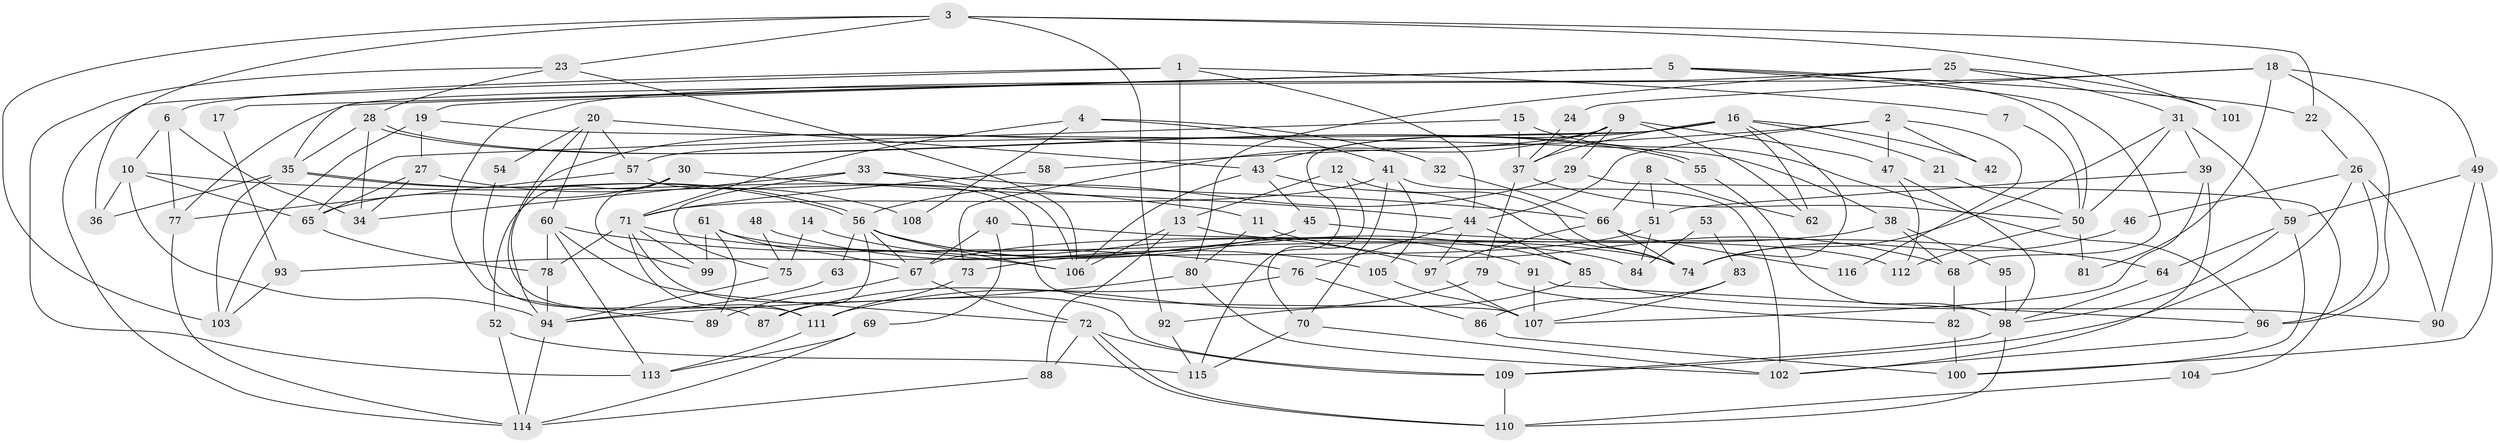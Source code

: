 // coarse degree distribution, {2: 0.13043478260869565, 3: 0.10869565217391304, 6: 0.08695652173913043, 5: 0.2608695652173913, 4: 0.1956521739130435, 8: 0.06521739130434782, 13: 0.021739130434782608, 7: 0.021739130434782608, 9: 0.021739130434782608, 10: 0.06521739130434782, 12: 0.021739130434782608}
// Generated by graph-tools (version 1.1) at 2025/55/03/04/25 21:55:08]
// undirected, 116 vertices, 232 edges
graph export_dot {
graph [start="1"]
  node [color=gray90,style=filled];
  1;
  2;
  3;
  4;
  5;
  6;
  7;
  8;
  9;
  10;
  11;
  12;
  13;
  14;
  15;
  16;
  17;
  18;
  19;
  20;
  21;
  22;
  23;
  24;
  25;
  26;
  27;
  28;
  29;
  30;
  31;
  32;
  33;
  34;
  35;
  36;
  37;
  38;
  39;
  40;
  41;
  42;
  43;
  44;
  45;
  46;
  47;
  48;
  49;
  50;
  51;
  52;
  53;
  54;
  55;
  56;
  57;
  58;
  59;
  60;
  61;
  62;
  63;
  64;
  65;
  66;
  67;
  68;
  69;
  70;
  71;
  72;
  73;
  74;
  75;
  76;
  77;
  78;
  79;
  80;
  81;
  82;
  83;
  84;
  85;
  86;
  87;
  88;
  89;
  90;
  91;
  92;
  93;
  94;
  95;
  96;
  97;
  98;
  99;
  100;
  101;
  102;
  103;
  104;
  105;
  106;
  107;
  108;
  109;
  110;
  111;
  112;
  113;
  114;
  115;
  116;
  1 -- 13;
  1 -- 114;
  1 -- 6;
  1 -- 7;
  1 -- 44;
  2 -- 47;
  2 -- 44;
  2 -- 42;
  2 -- 58;
  2 -- 116;
  3 -- 103;
  3 -- 23;
  3 -- 22;
  3 -- 36;
  3 -- 92;
  3 -- 101;
  4 -- 41;
  4 -- 71;
  4 -- 32;
  4 -- 108;
  5 -- 35;
  5 -- 68;
  5 -- 17;
  5 -- 19;
  5 -- 22;
  5 -- 50;
  6 -- 77;
  6 -- 10;
  6 -- 34;
  7 -- 50;
  8 -- 51;
  8 -- 62;
  8 -- 66;
  9 -- 94;
  9 -- 37;
  9 -- 29;
  9 -- 47;
  9 -- 62;
  9 -- 73;
  10 -- 36;
  10 -- 11;
  10 -- 65;
  10 -- 94;
  11 -- 80;
  11 -- 68;
  12 -- 74;
  12 -- 13;
  12 -- 70;
  13 -- 106;
  13 -- 112;
  13 -- 88;
  14 -- 75;
  14 -- 97;
  15 -- 65;
  15 -- 96;
  15 -- 37;
  16 -- 43;
  16 -- 74;
  16 -- 21;
  16 -- 37;
  16 -- 42;
  16 -- 57;
  16 -- 62;
  16 -- 115;
  17 -- 93;
  18 -- 96;
  18 -- 77;
  18 -- 24;
  18 -- 49;
  18 -- 81;
  19 -- 27;
  19 -- 38;
  19 -- 103;
  20 -- 111;
  20 -- 60;
  20 -- 43;
  20 -- 54;
  20 -- 57;
  21 -- 50;
  22 -- 26;
  23 -- 106;
  23 -- 28;
  23 -- 113;
  24 -- 37;
  25 -- 80;
  25 -- 31;
  25 -- 89;
  25 -- 101;
  26 -- 96;
  26 -- 46;
  26 -- 90;
  26 -- 109;
  27 -- 34;
  27 -- 65;
  27 -- 108;
  28 -- 34;
  28 -- 55;
  28 -- 55;
  28 -- 35;
  29 -- 56;
  29 -- 104;
  30 -- 99;
  30 -- 44;
  30 -- 52;
  30 -- 65;
  31 -- 59;
  31 -- 50;
  31 -- 39;
  31 -- 74;
  32 -- 66;
  33 -- 106;
  33 -- 66;
  33 -- 34;
  33 -- 75;
  35 -- 56;
  35 -- 56;
  35 -- 36;
  35 -- 103;
  37 -- 50;
  37 -- 79;
  38 -- 67;
  38 -- 68;
  38 -- 95;
  39 -- 107;
  39 -- 51;
  39 -- 102;
  40 -- 74;
  40 -- 69;
  40 -- 67;
  41 -- 71;
  41 -- 102;
  41 -- 70;
  41 -- 105;
  43 -- 106;
  43 -- 45;
  43 -- 74;
  44 -- 85;
  44 -- 76;
  44 -- 97;
  45 -- 64;
  45 -- 93;
  46 -- 74;
  47 -- 98;
  47 -- 112;
  48 -- 75;
  48 -- 105;
  49 -- 90;
  49 -- 59;
  49 -- 100;
  50 -- 81;
  50 -- 112;
  51 -- 73;
  51 -- 84;
  52 -- 115;
  52 -- 114;
  53 -- 84;
  53 -- 83;
  54 -- 87;
  55 -- 98;
  56 -- 67;
  56 -- 63;
  56 -- 85;
  56 -- 87;
  56 -- 91;
  56 -- 106;
  57 -- 77;
  57 -- 107;
  58 -- 71;
  59 -- 100;
  59 -- 64;
  59 -- 98;
  60 -- 72;
  60 -- 78;
  60 -- 76;
  60 -- 113;
  61 -- 89;
  61 -- 67;
  61 -- 84;
  61 -- 99;
  63 -- 94;
  64 -- 98;
  65 -- 78;
  66 -- 74;
  66 -- 97;
  66 -- 116;
  67 -- 72;
  67 -- 89;
  68 -- 82;
  69 -- 113;
  69 -- 114;
  70 -- 102;
  70 -- 115;
  71 -- 109;
  71 -- 78;
  71 -- 99;
  71 -- 106;
  71 -- 111;
  72 -- 110;
  72 -- 110;
  72 -- 109;
  72 -- 88;
  73 -- 111;
  75 -- 94;
  76 -- 86;
  76 -- 87;
  77 -- 114;
  78 -- 94;
  79 -- 111;
  79 -- 82;
  80 -- 102;
  80 -- 94;
  82 -- 100;
  83 -- 107;
  83 -- 86;
  85 -- 92;
  85 -- 90;
  86 -- 100;
  88 -- 114;
  91 -- 107;
  91 -- 96;
  92 -- 115;
  93 -- 103;
  94 -- 114;
  95 -- 98;
  96 -- 102;
  97 -- 107;
  98 -- 110;
  98 -- 109;
  104 -- 110;
  105 -- 107;
  109 -- 110;
  111 -- 113;
}
